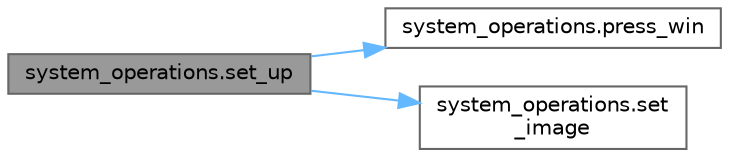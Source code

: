 digraph "system_operations.set_up"
{
 // LATEX_PDF_SIZE
  bgcolor="transparent";
  edge [fontname=Helvetica,fontsize=10,labelfontname=Helvetica,labelfontsize=10];
  node [fontname=Helvetica,fontsize=10,shape=box,height=0.2,width=0.4];
  rankdir="LR";
  Node1 [label="system_operations.set_up",height=0.2,width=0.4,color="gray40", fillcolor="grey60", style="filled", fontcolor="black",tooltip=" "];
  Node1 -> Node2 [color="steelblue1",style="solid"];
  Node2 [label="system_operations.press_win",height=0.2,width=0.4,color="grey40", fillcolor="white", style="filled",URL="$de/d05/namespacesystem__operations.html#ae5250bbda183f2ba33981313924b4307",tooltip=" "];
  Node1 -> Node3 [color="steelblue1",style="solid"];
  Node3 [label="system_operations.set\l_image",height=0.2,width=0.4,color="grey40", fillcolor="white", style="filled",URL="$de/d05/namespacesystem__operations.html#adecc8156e8e605fd58b37f25037d5bed",tooltip=" "];
}
